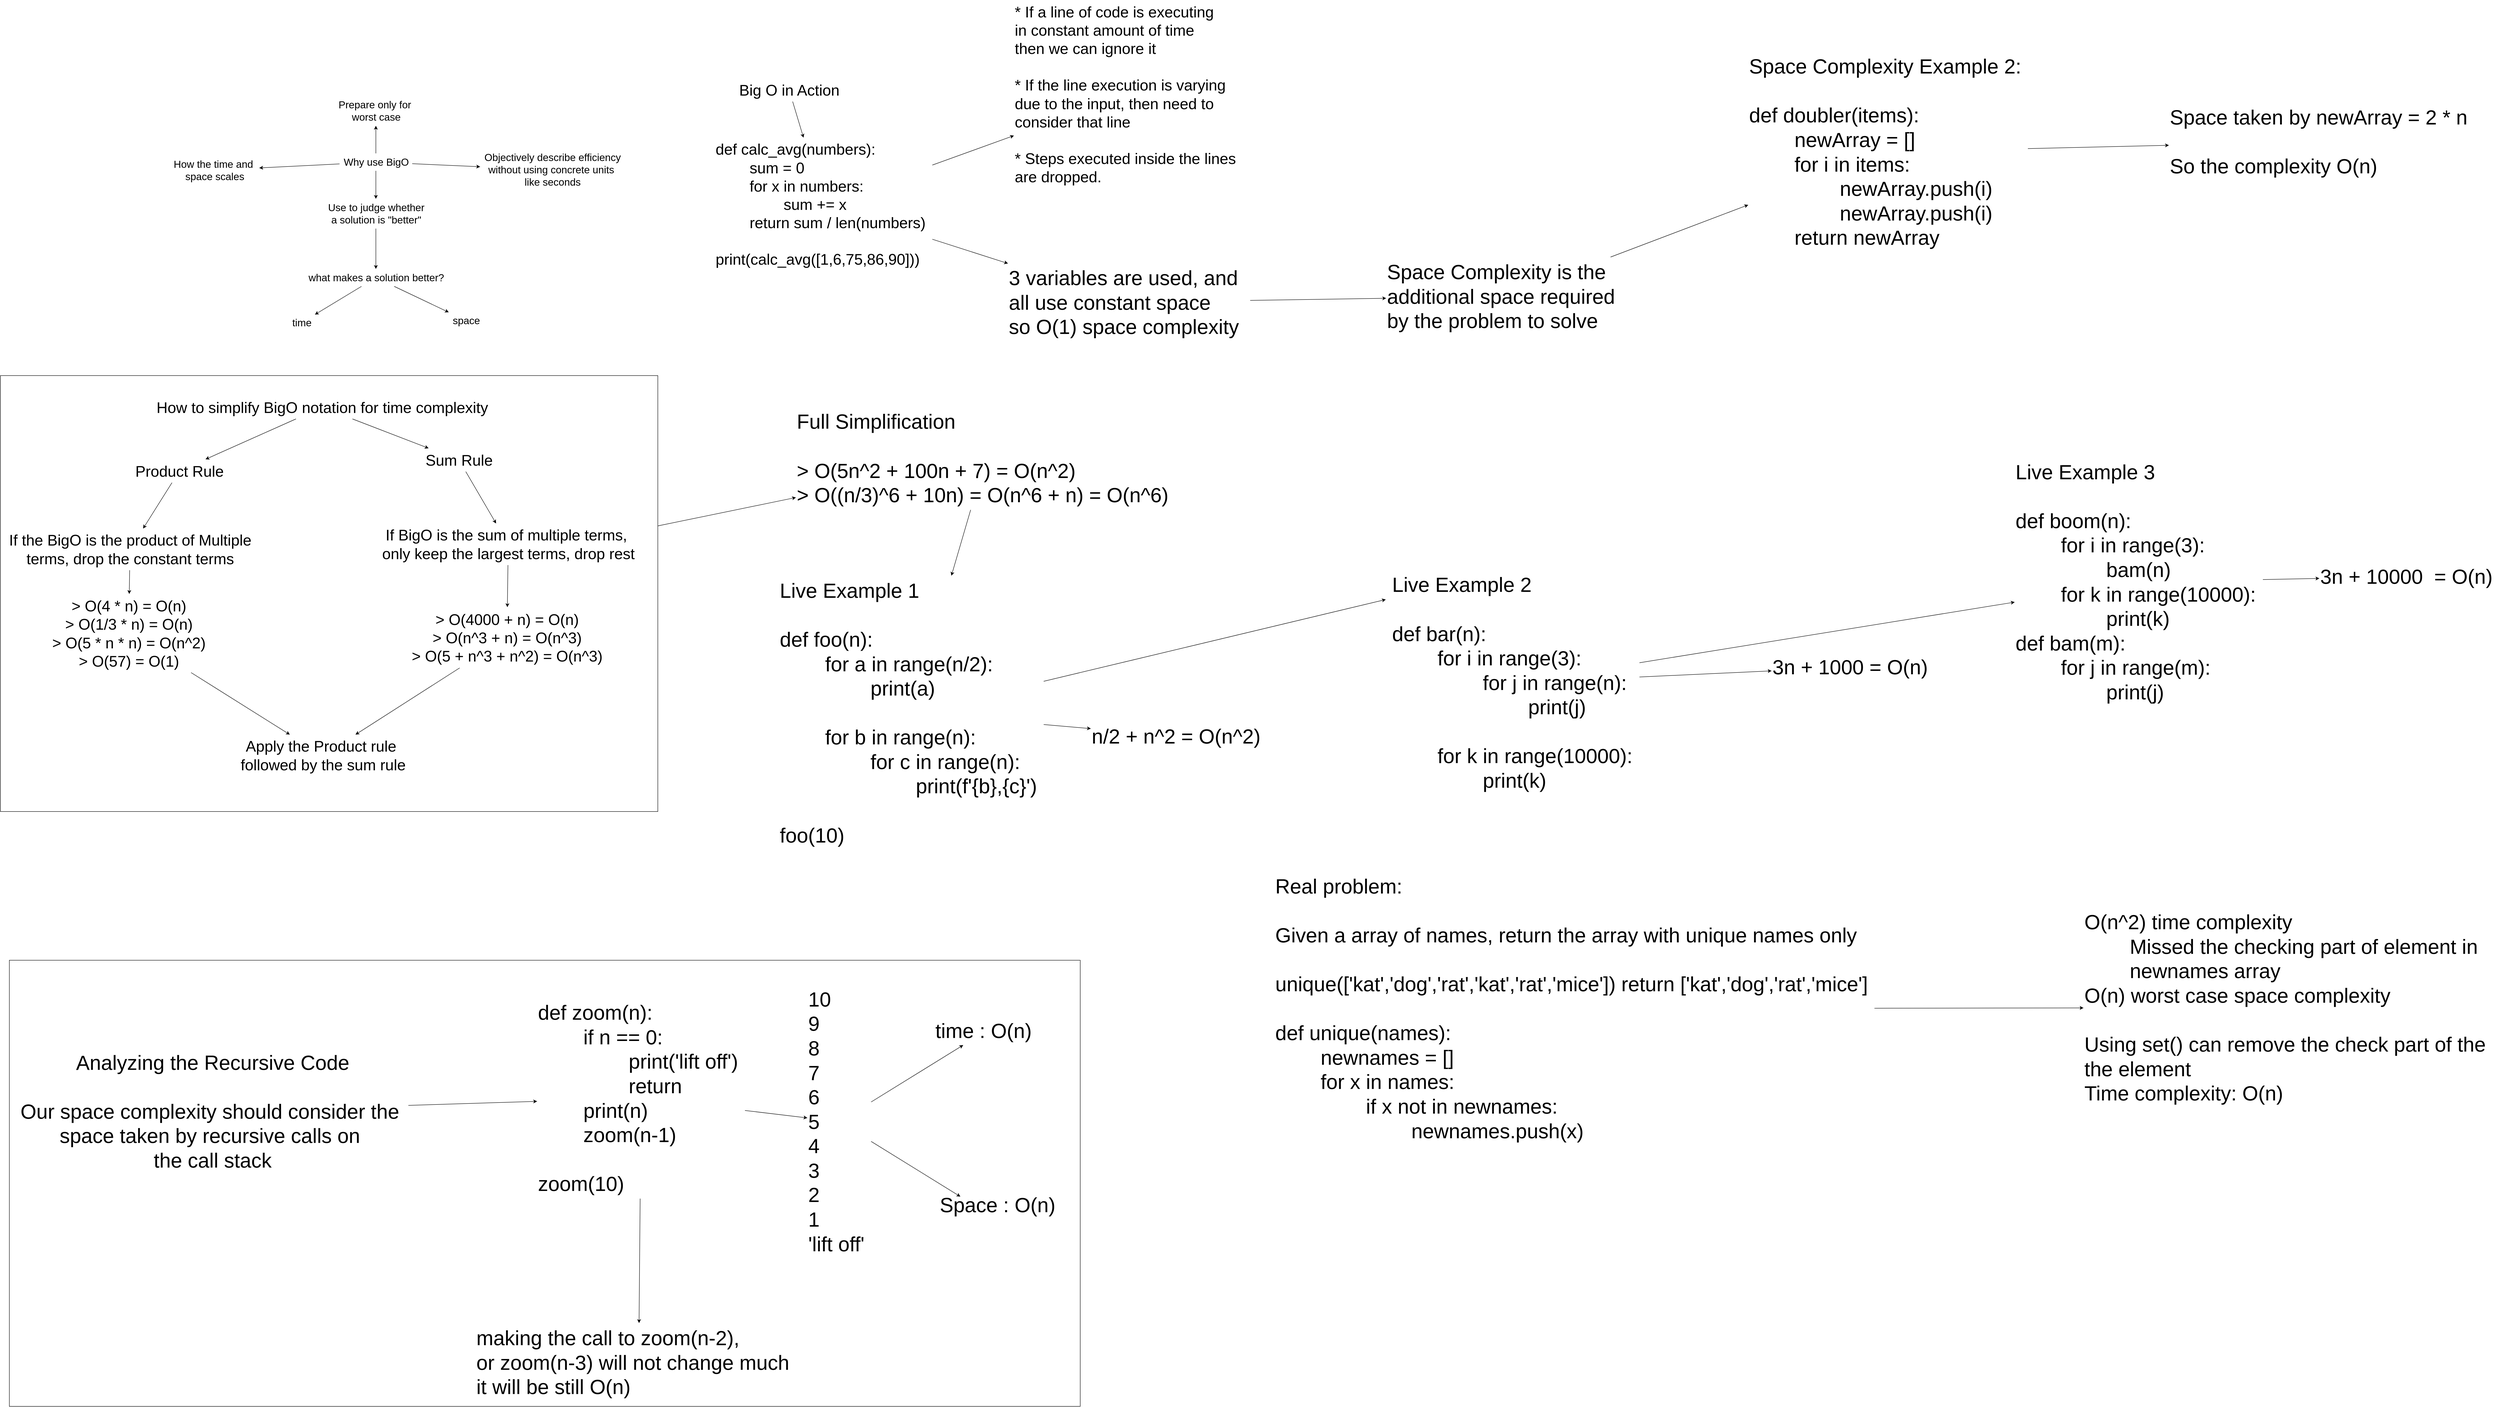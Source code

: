 <mxfile>
    <diagram id="SaTSBinyU1-4ZdLRLlE8" name="Page-1">
        <mxGraphModel dx="7796" dy="3648" grid="0" gridSize="10" guides="1" tooltips="1" connect="1" arrows="1" fold="1" page="0" pageScale="1" pageWidth="827" pageHeight="1169" math="0" shadow="0">
            <root>
                <mxCell id="0"/>
                <mxCell id="1" parent="0"/>
                <mxCell id="75" value="" style="whiteSpace=wrap;html=1;fontSize=48;" vertex="1" parent="1">
                    <mxGeometry x="-790" y="2075" width="2520" height="1050" as="geometry"/>
                </mxCell>
                <mxCell id="43" style="edgeStyle=none;html=1;fontSize=48;" edge="1" parent="1" source="39" target="42">
                    <mxGeometry relative="1" as="geometry"/>
                </mxCell>
                <mxCell id="39" value="" style="whiteSpace=wrap;html=1;fontSize=36;" vertex="1" parent="1">
                    <mxGeometry x="-811" y="699" width="1547" height="1026" as="geometry"/>
                </mxCell>
                <mxCell id="4" value="" style="edgeStyle=none;html=1;fontSize=24;" edge="1" parent="1" source="2" target="3">
                    <mxGeometry relative="1" as="geometry"/>
                </mxCell>
                <mxCell id="12" style="edgeStyle=none;html=1;fontSize=24;" edge="1" parent="1" source="2" target="11">
                    <mxGeometry relative="1" as="geometry"/>
                </mxCell>
                <mxCell id="14" value="" style="edgeStyle=none;html=1;fontSize=24;" edge="1" parent="1" source="2" target="13">
                    <mxGeometry relative="1" as="geometry"/>
                </mxCell>
                <mxCell id="16" value="" style="edgeStyle=none;html=1;fontSize=24;" edge="1" parent="1" source="2" target="15">
                    <mxGeometry relative="1" as="geometry"/>
                </mxCell>
                <mxCell id="2" value="&lt;font style=&quot;font-size: 24px;&quot;&gt;Why use BigO&lt;/font&gt;" style="text;html=1;align=center;verticalAlign=middle;resizable=0;points=[];autosize=1;strokeColor=none;fillColor=none;" vertex="1" parent="1">
                    <mxGeometry x="-13" y="176" width="171" height="41" as="geometry"/>
                </mxCell>
                <mxCell id="6" value="" style="edgeStyle=none;html=1;fontSize=24;" edge="1" parent="1" source="3" target="5">
                    <mxGeometry relative="1" as="geometry"/>
                </mxCell>
                <mxCell id="3" value="Use to judge whether&lt;br&gt;a solution is &quot;better&quot;" style="text;html=1;align=center;verticalAlign=middle;resizable=0;points=[];autosize=1;strokeColor=none;fillColor=none;fontSize=24;" vertex="1" parent="1">
                    <mxGeometry x="-50" y="283" width="245" height="70" as="geometry"/>
                </mxCell>
                <mxCell id="8" value="" style="edgeStyle=none;html=1;fontSize=24;" edge="1" parent="1" source="5" target="7">
                    <mxGeometry relative="1" as="geometry"/>
                </mxCell>
                <mxCell id="10" value="" style="edgeStyle=none;html=1;fontSize=24;" edge="1" parent="1" source="5" target="9">
                    <mxGeometry relative="1" as="geometry"/>
                </mxCell>
                <mxCell id="5" value="what makes a solution better?" style="text;html=1;align=center;verticalAlign=middle;resizable=0;points=[];autosize=1;strokeColor=none;fillColor=none;fontSize=24;" vertex="1" parent="1">
                    <mxGeometry x="-96" y="448" width="337" height="41" as="geometry"/>
                </mxCell>
                <mxCell id="7" value="time" style="text;html=1;align=center;verticalAlign=middle;resizable=0;points=[];autosize=1;strokeColor=none;fillColor=none;fontSize=24;" vertex="1" parent="1">
                    <mxGeometry x="-134" y="554" width="63" height="41" as="geometry"/>
                </mxCell>
                <mxCell id="9" value="space" style="text;html=1;align=center;verticalAlign=middle;resizable=0;points=[];autosize=1;strokeColor=none;fillColor=none;fontSize=24;" vertex="1" parent="1">
                    <mxGeometry x="244" y="549" width="82" height="41" as="geometry"/>
                </mxCell>
                <mxCell id="11" value="Objectively describe efficiency&lt;br&gt;without using concrete units&amp;nbsp;&lt;br&gt;like seconds" style="text;html=1;align=center;verticalAlign=middle;resizable=0;points=[];autosize=1;strokeColor=none;fillColor=none;fontSize=24;" vertex="1" parent="1">
                    <mxGeometry x="318" y="166" width="339" height="98" as="geometry"/>
                </mxCell>
                <mxCell id="13" value="&lt;font style=&quot;font-size: 24px;&quot;&gt;How the time and&amp;nbsp;&lt;br&gt;space scales&lt;br&gt;&lt;/font&gt;" style="text;html=1;align=center;verticalAlign=middle;resizable=0;points=[];autosize=1;strokeColor=none;fillColor=none;fontSize=24;" vertex="1" parent="1">
                    <mxGeometry x="-413" y="180.5" width="211" height="70" as="geometry"/>
                </mxCell>
                <mxCell id="15" value="&lt;font style=&quot;font-size: 24px;&quot;&gt;Prepare only for&amp;nbsp;&lt;br&gt;worst case&lt;br&gt;&lt;/font&gt;" style="text;html=1;align=center;verticalAlign=middle;resizable=0;points=[];autosize=1;strokeColor=none;fillColor=none;fontSize=24;" vertex="1" parent="1">
                    <mxGeometry x="-25" y="41" width="195" height="70" as="geometry"/>
                </mxCell>
                <mxCell id="21" style="edgeStyle=none;html=1;fontSize=36;" edge="1" parent="1" source="17" target="18">
                    <mxGeometry relative="1" as="geometry"/>
                </mxCell>
                <mxCell id="17" value="&lt;font style=&quot;font-size: 36px;&quot;&gt;Big O in Action&lt;/font&gt;" style="text;html=1;align=center;verticalAlign=middle;resizable=0;points=[];autosize=1;strokeColor=none;fillColor=none;fontSize=24;" vertex="1" parent="1">
                    <mxGeometry x="918" y="-1" width="254" height="55" as="geometry"/>
                </mxCell>
                <mxCell id="20" style="edgeStyle=none;html=1;fontSize=36;" edge="1" parent="1" source="18" target="19">
                    <mxGeometry relative="1" as="geometry"/>
                </mxCell>
                <mxCell id="57" value="" style="edgeStyle=none;html=1;fontSize=48;" edge="1" parent="1" source="18" target="56">
                    <mxGeometry relative="1" as="geometry"/>
                </mxCell>
                <mxCell id="18" value="def calc_avg(numbers):&lt;br&gt;&lt;span style=&quot;white-space: pre;&quot;&gt;&#9;&lt;/span&gt;sum = 0&lt;br&gt;&lt;span style=&quot;white-space: pre;&quot;&gt;&#9;&lt;/span&gt;for x in numbers:&lt;br&gt;&lt;span style=&quot;white-space: pre;&quot;&gt;&#9;&lt;/span&gt;&lt;span style=&quot;white-space: pre;&quot;&gt;&#9;&lt;/span&gt;sum += x&lt;br&gt;&lt;span style=&quot;white-space: pre;&quot;&gt;&#9;&lt;/span&gt;return sum / len(numbers)&lt;br&gt;&lt;br&gt;print(calc_avg([1,6,75,86,90]))" style="text;html=1;align=left;verticalAlign=middle;resizable=0;points=[];autosize=1;strokeColor=none;fillColor=none;fontSize=36;" vertex="1" parent="1">
                    <mxGeometry x="870" y="139" width="512" height="314" as="geometry"/>
                </mxCell>
                <mxCell id="19" value="* If a line of code is executing&amp;nbsp;&lt;br&gt;in constant amount of time&amp;nbsp;&lt;br&gt;then we can ignore it&lt;br&gt;&lt;br&gt;* If the line execution is varying&amp;nbsp;&lt;br&gt;due to the input, then need to&amp;nbsp;&lt;br&gt;consider that line&lt;br&gt;&lt;br&gt;* Steps executed inside the lines&lt;br&gt;are dropped." style="text;html=1;align=left;verticalAlign=middle;resizable=0;points=[];autosize=1;strokeColor=none;fillColor=none;fontSize=36;" vertex="1" parent="1">
                    <mxGeometry x="1574" y="-185" width="538" height="444" as="geometry"/>
                </mxCell>
                <mxCell id="25" value="" style="edgeStyle=none;html=1;fontSize=36;" edge="1" parent="1" source="22" target="24">
                    <mxGeometry relative="1" as="geometry"/>
                </mxCell>
                <mxCell id="27" value="" style="edgeStyle=none;html=1;fontSize=36;" edge="1" parent="1" source="22" target="26">
                    <mxGeometry relative="1" as="geometry"/>
                </mxCell>
                <mxCell id="22" value="How to simplify BigO notation for time complexity" style="text;html=1;align=center;verticalAlign=middle;resizable=0;points=[];autosize=1;strokeColor=none;fillColor=none;fontSize=36;" vertex="1" parent="1">
                    <mxGeometry x="-453" y="746" width="798" height="55" as="geometry"/>
                </mxCell>
                <mxCell id="29" style="edgeStyle=none;html=1;fontSize=36;" edge="1" parent="1" source="24" target="28">
                    <mxGeometry relative="1" as="geometry"/>
                </mxCell>
                <mxCell id="24" value="Product Rule" style="text;html=1;align=center;verticalAlign=middle;resizable=0;points=[];autosize=1;strokeColor=none;fillColor=none;fontSize=36;" vertex="1" parent="1">
                    <mxGeometry x="-503" y="896" width="226" height="55" as="geometry"/>
                </mxCell>
                <mxCell id="32" style="edgeStyle=none;html=1;fontSize=36;" edge="1" parent="1" source="26" target="31">
                    <mxGeometry relative="1" as="geometry"/>
                </mxCell>
                <mxCell id="26" value="Sum Rule" style="text;html=1;align=center;verticalAlign=middle;resizable=0;points=[];autosize=1;strokeColor=none;fillColor=none;fontSize=36;" vertex="1" parent="1">
                    <mxGeometry x="180" y="870" width="176" height="55" as="geometry"/>
                </mxCell>
                <mxCell id="33" style="edgeStyle=none;html=1;fontSize=36;" edge="1" parent="1" source="28" target="30">
                    <mxGeometry relative="1" as="geometry"/>
                </mxCell>
                <mxCell id="28" value="If the BigO is the product of Multiple&lt;br&gt;terms, drop the constant terms" style="text;html=1;align=center;verticalAlign=middle;resizable=0;points=[];autosize=1;strokeColor=none;fillColor=none;fontSize=36;" vertex="1" parent="1">
                    <mxGeometry x="-800" y="1059" width="588" height="98" as="geometry"/>
                </mxCell>
                <mxCell id="37" style="edgeStyle=none;html=1;fontSize=36;" edge="1" parent="1" source="30" target="36">
                    <mxGeometry relative="1" as="geometry"/>
                </mxCell>
                <mxCell id="30" value="&amp;gt; O(4 * n) = O(n)&lt;br&gt;&amp;gt; O(1/3 * n) = O(n)&lt;br&gt;&amp;gt; O(5 * n * n) = O(n^2)&lt;br&gt;&amp;gt; O(57) = O(1)" style="text;html=1;align=center;verticalAlign=middle;resizable=0;points=[];autosize=1;strokeColor=none;fillColor=none;fontSize=36;" vertex="1" parent="1">
                    <mxGeometry x="-699" y="1213" width="379" height="185" as="geometry"/>
                </mxCell>
                <mxCell id="35" style="edgeStyle=none;html=1;entryX=0.503;entryY=-0.007;entryDx=0;entryDy=0;entryPerimeter=0;fontSize=36;" edge="1" parent="1" source="31" target="34">
                    <mxGeometry relative="1" as="geometry"/>
                </mxCell>
                <mxCell id="31" value="If BigO is the sum of multiple terms,&amp;nbsp;&lt;br&gt;only keep the largest terms, drop rest" style="text;html=1;align=center;verticalAlign=middle;resizable=0;points=[];autosize=1;strokeColor=none;fillColor=none;fontSize=36;" vertex="1" parent="1">
                    <mxGeometry x="78" y="1047" width="612" height="98" as="geometry"/>
                </mxCell>
                <mxCell id="38" style="edgeStyle=none;html=1;fontSize=36;" edge="1" parent="1" source="34" target="36">
                    <mxGeometry relative="1" as="geometry"/>
                </mxCell>
                <mxCell id="34" value="&amp;gt; O(4000 + n) = O(n)&lt;br&gt;&amp;gt; O(n^3 + n) = O(n^3)&lt;br&gt;&amp;gt; O(5 + n^3 + n^2) = O(n^3)&lt;br&gt;" style="text;html=1;align=center;verticalAlign=middle;resizable=0;points=[];autosize=1;strokeColor=none;fillColor=none;fontSize=36;" vertex="1" parent="1">
                    <mxGeometry x="147" y="1245" width="467" height="142" as="geometry"/>
                </mxCell>
                <mxCell id="36" value="Apply the Product rule&amp;nbsp;&lt;br&gt;followed by the sum rule" style="text;html=1;align=center;verticalAlign=middle;resizable=0;points=[];autosize=1;strokeColor=none;fillColor=none;fontSize=36;" vertex="1" parent="1">
                    <mxGeometry x="-255" y="1544" width="406" height="98" as="geometry"/>
                </mxCell>
                <mxCell id="45" value="" style="edgeStyle=none;html=1;fontSize=48;" edge="1" parent="1" source="42" target="44">
                    <mxGeometry relative="1" as="geometry"/>
                </mxCell>
                <mxCell id="42" value="&lt;font style=&quot;font-size: 48px;&quot;&gt;Full Simplification&lt;br&gt;&lt;br&gt;&amp;gt; O(5n^2 + 100n + 7) = O(n^2)&lt;br&gt;&amp;gt; O((n/3)^6 + 10n) = O(n^6 + n) = O(n^6)&lt;/font&gt;" style="text;html=1;align=left;verticalAlign=middle;resizable=0;points=[];autosize=1;strokeColor=none;fillColor=none;fontSize=36;" vertex="1" parent="1">
                    <mxGeometry x="1061" y="773" width="893" height="242" as="geometry"/>
                </mxCell>
                <mxCell id="47" value="" style="edgeStyle=none;html=1;fontSize=48;" edge="1" parent="1" source="44" target="46">
                    <mxGeometry relative="1" as="geometry"/>
                </mxCell>
                <mxCell id="49" style="edgeStyle=none;html=1;fontSize=48;" edge="1" parent="1" source="44">
                    <mxGeometry relative="1" as="geometry">
                        <mxPoint x="2449" y="1226" as="targetPoint"/>
                    </mxGeometry>
                </mxCell>
                <mxCell id="44" value="&lt;font style=&quot;font-size: 48px;&quot;&gt;Live Example 1&lt;br&gt;&lt;br&gt;def foo(n):&lt;br&gt;&lt;span style=&quot;white-space: pre;&quot;&gt;&#9;&lt;/span&gt;for a in range(n/2):&lt;br&gt;&lt;span style=&quot;white-space: pre;&quot;&gt;&#9;&lt;/span&gt;&lt;span style=&quot;white-space: pre;&quot;&gt;&#9;&lt;/span&gt;print(a)&lt;br&gt;&lt;span style=&quot;white-space: pre;&quot;&gt;&#9;&lt;/span&gt;&lt;br&gt;&lt;span style=&quot;white-space: pre;&quot;&gt;&#9;&lt;/span&gt;for b in range(n):&lt;br&gt;&lt;span style=&quot;white-space: pre;&quot;&gt;&#9;&lt;/span&gt;&lt;span style=&quot;white-space: pre;&quot;&gt;&#9;&lt;/span&gt;for c in range(n):&lt;br&gt;&lt;span style=&quot;white-space: pre;&quot;&gt;&#9;&lt;/span&gt;&lt;span style=&quot;white-space: pre;&quot;&gt;&#9;&lt;/span&gt;&lt;span style=&quot;white-space: pre;&quot;&gt;&#9;&lt;/span&gt;print(f'{b},{c}')&lt;br&gt;&lt;br&gt;foo(10)&lt;br&gt;&lt;/font&gt;" style="text;html=1;align=left;verticalAlign=middle;resizable=0;points=[];autosize=1;strokeColor=none;fillColor=none;fontSize=48;" vertex="1" parent="1">
                    <mxGeometry x="1021" y="1170" width="623" height="646" as="geometry"/>
                </mxCell>
                <mxCell id="46" value="&lt;font style=&quot;font-size: 48px;&quot;&gt;n/2 + n^2 = O(n^2)&lt;br&gt;&lt;/font&gt;" style="text;html=1;align=left;verticalAlign=middle;resizable=0;points=[];autosize=1;strokeColor=none;fillColor=none;fontSize=48;" vertex="1" parent="1">
                    <mxGeometry x="1755" y="1513" width="415" height="70" as="geometry"/>
                </mxCell>
                <mxCell id="51" style="edgeStyle=none;html=1;fontSize=48;" edge="1" parent="1" source="48" target="50">
                    <mxGeometry relative="1" as="geometry"/>
                </mxCell>
                <mxCell id="53" value="" style="edgeStyle=none;html=1;fontSize=48;" edge="1" parent="1" source="48" target="52">
                    <mxGeometry relative="1" as="geometry"/>
                </mxCell>
                <mxCell id="48" value="Live Example 2&lt;br&gt;&lt;br&gt;def bar(n):&lt;br&gt;&lt;span style=&quot;white-space: pre;&quot;&gt;&#9;&lt;/span&gt;for i in range(3):&lt;br&gt;&lt;span style=&quot;white-space: pre;&quot;&gt;&#9;&lt;/span&gt;&lt;span style=&quot;white-space: pre;&quot;&gt;&#9;&lt;/span&gt;for j in range(n):&lt;br&gt;&lt;span style=&quot;white-space: pre;&quot;&gt;&#9;&lt;/span&gt;&lt;span style=&quot;white-space: pre;&quot;&gt;&#9;&lt;/span&gt;&lt;span style=&quot;white-space: pre;&quot;&gt;&#9;&lt;/span&gt;print(j)&lt;br&gt;&lt;span style=&quot;white-space: pre;&quot;&gt;&#9;&lt;/span&gt;&lt;br&gt;&lt;span style=&quot;white-space: pre;&quot;&gt;&#9;&lt;/span&gt;for k in range(10000):&lt;br&gt;&lt;span style=&quot;white-space: pre;&quot;&gt;&#9;&lt;/span&gt;&lt;span style=&quot;white-space: pre;&quot;&gt;&#9;&lt;/span&gt;print(k)" style="text;html=1;align=left;verticalAlign=middle;resizable=0;points=[];autosize=1;strokeColor=none;fillColor=none;fontSize=48;" vertex="1" parent="1">
                    <mxGeometry x="2462" y="1157" width="584" height="530" as="geometry"/>
                </mxCell>
                <mxCell id="50" value="3n + 1000 = O(n)" style="text;html=1;align=left;verticalAlign=middle;resizable=0;points=[];autosize=1;strokeColor=none;fillColor=none;fontSize=48;" vertex="1" parent="1">
                    <mxGeometry x="3357" y="1350" width="384" height="70" as="geometry"/>
                </mxCell>
                <mxCell id="55" value="" style="edgeStyle=none;html=1;fontSize=48;" edge="1" parent="1" source="52" target="54">
                    <mxGeometry relative="1" as="geometry"/>
                </mxCell>
                <mxCell id="52" value="Live Example 3&lt;br&gt;&lt;br&gt;def boom(n):&lt;br&gt;&lt;span style=&quot;white-space: pre;&quot;&gt;&#9;&lt;/span&gt;for i in range(3):&lt;br&gt;&lt;span style=&quot;white-space: pre;&quot;&gt;&#9;&lt;/span&gt;&lt;span style=&quot;white-space: pre;&quot;&gt;&#9;&lt;/span&gt;bam(n)&lt;br&gt;&lt;span style=&quot;white-space: pre;&quot;&gt;&#9;&lt;/span&gt;for k in range(10000):&lt;br&gt;&lt;span style=&quot;white-space: pre;&quot;&gt;&#9;&lt;/span&gt;&lt;span style=&quot;white-space: pre;&quot;&gt;&#9;&lt;/span&gt;print(k)&lt;br&gt;def bam(m):&lt;br&gt;&lt;span style=&quot;white-space: pre;&quot;&gt;&#9;&lt;/span&gt;for j in range(m):&lt;br&gt;&lt;span style=&quot;white-space: pre;&quot;&gt;&#9;&lt;/span&gt;&lt;span style=&quot;white-space: pre;&quot;&gt;&#9;&lt;/span&gt;print(j)" style="text;html=1;align=left;verticalAlign=middle;resizable=0;points=[];autosize=1;strokeColor=none;fillColor=none;fontSize=48;" vertex="1" parent="1">
                    <mxGeometry x="3929" y="891" width="584" height="588" as="geometry"/>
                </mxCell>
                <mxCell id="54" value="3n + 10000&amp;nbsp; = O(n)" style="text;html=1;align=left;verticalAlign=middle;resizable=0;points=[];autosize=1;strokeColor=none;fillColor=none;fontSize=48;" vertex="1" parent="1">
                    <mxGeometry x="4646" y="1137" width="424" height="70" as="geometry"/>
                </mxCell>
                <mxCell id="59" value="" style="edgeStyle=none;html=1;fontSize=48;" edge="1" parent="1" source="56" target="58">
                    <mxGeometry relative="1" as="geometry"/>
                </mxCell>
                <mxCell id="56" value="3 variables are used, and&amp;nbsp;&lt;br&gt;all use constant space&lt;br&gt;so O(1) space complexity" style="text;html=1;align=left;verticalAlign=middle;resizable=0;points=[];autosize=1;strokeColor=none;fillColor=none;fontSize=48;" vertex="1" parent="1">
                    <mxGeometry x="1560" y="434" width="570" height="185" as="geometry"/>
                </mxCell>
                <mxCell id="61" style="edgeStyle=none;html=1;fontSize=48;" edge="1" parent="1" source="58" target="60">
                    <mxGeometry relative="1" as="geometry"/>
                </mxCell>
                <mxCell id="58" value="Space Complexity is the&amp;nbsp;&lt;br&gt;additional space required&amp;nbsp;&lt;br&gt;by the problem to solve" style="text;html=1;align=left;verticalAlign=middle;resizable=0;points=[];autosize=1;strokeColor=none;fillColor=none;fontSize=48;" vertex="1" parent="1">
                    <mxGeometry x="2450" y="420" width="568" height="185" as="geometry"/>
                </mxCell>
                <mxCell id="63" style="edgeStyle=none;html=1;fontSize=48;" edge="1" parent="1" source="60" target="62">
                    <mxGeometry relative="1" as="geometry"/>
                </mxCell>
                <mxCell id="60" value="Space Complexity Example 2:&lt;br&gt;&lt;br&gt;def doubler(items):&lt;br&gt;&lt;span style=&quot;white-space: pre;&quot;&gt;&#9;&lt;/span&gt;newArray = []&lt;br&gt;&lt;span style=&quot;white-space: pre;&quot;&gt;&#9;&lt;/span&gt;for i in items:&lt;br&gt;&lt;span style=&quot;white-space: pre;&quot;&gt;&#9;&lt;/span&gt;&lt;span style=&quot;white-space: pre;&quot;&gt;&#9;&lt;/span&gt;newArray.push(i)&lt;br&gt;&lt;span style=&quot;white-space: pre;&quot;&gt;&#9;&lt;/span&gt;&lt;span style=&quot;white-space: pre;&quot;&gt;&#9;&lt;/span&gt;newArray.push(i)&lt;br&gt;&lt;span style=&quot;white-space: pre;&quot;&gt;&#9;&lt;/span&gt;return newArray" style="text;html=1;align=left;verticalAlign=middle;resizable=0;points=[];autosize=1;strokeColor=none;fillColor=none;fontSize=48;" vertex="1" parent="1">
                    <mxGeometry x="3302" y="-64" width="658" height="473" as="geometry"/>
                </mxCell>
                <mxCell id="62" value="Space taken by newArray = 2 * n&lt;br&gt;&lt;br&gt;So the complexity O(n)&amp;nbsp;" style="text;html=1;align=left;verticalAlign=middle;resizable=0;points=[];autosize=1;strokeColor=none;fillColor=none;fontSize=48;" vertex="1" parent="1">
                    <mxGeometry x="4292" y="56" width="718" height="185" as="geometry"/>
                </mxCell>
                <mxCell id="66" style="edgeStyle=none;html=1;fontSize=48;" edge="1" parent="1" source="64" target="65">
                    <mxGeometry relative="1" as="geometry"/>
                </mxCell>
                <mxCell id="64" value="&lt;font style=&quot;font-size: 48px;&quot;&gt;Analyzing the Recursive Code&lt;br&gt;&lt;br&gt;Our space complexity should consider the&amp;nbsp;&lt;br&gt;space taken by recursive calls on&amp;nbsp;&lt;br&gt;the call stack&lt;/font&gt;" style="text;html=1;align=center;verticalAlign=middle;resizable=0;points=[];autosize=1;strokeColor=none;fillColor=none;fontSize=48;" vertex="1" parent="1">
                    <mxGeometry x="-773" y="2281" width="922" height="300" as="geometry"/>
                </mxCell>
                <mxCell id="68" value="" style="edgeStyle=none;html=1;fontSize=48;" edge="1" parent="1" source="65" target="67">
                    <mxGeometry relative="1" as="geometry"/>
                </mxCell>
                <mxCell id="74" style="edgeStyle=none;html=1;fontSize=48;" edge="1" parent="1" source="65" target="73">
                    <mxGeometry relative="1" as="geometry"/>
                </mxCell>
                <mxCell id="65" value="def zoom(n):&lt;br&gt;&lt;span style=&quot;white-space: pre;&quot;&gt;&#9;&lt;/span&gt;if n == 0:&lt;br&gt;&lt;span style=&quot;white-space: pre;&quot;&gt;&#9;&lt;/span&gt;&lt;span style=&quot;white-space: pre;&quot;&gt;&#9;&lt;/span&gt;print('lift off')&lt;br&gt;&lt;span style=&quot;white-space: pre;&quot;&gt;&#9;&lt;/span&gt;&lt;span style=&quot;white-space: pre;&quot;&gt;&#9;&lt;/span&gt;return&lt;br&gt;&lt;span style=&quot;white-space: pre;&quot;&gt;&#9;&lt;/span&gt;print(n)&lt;br&gt;&lt;span style=&quot;white-space: pre;&quot;&gt;&#9;&lt;/span&gt;zoom(n-1)&lt;br&gt;&lt;br&gt;zoom(10)" style="text;html=1;align=left;verticalAlign=middle;resizable=0;points=[];autosize=1;strokeColor=none;fillColor=none;fontSize=48;" vertex="1" parent="1">
                    <mxGeometry x="452" y="2163" width="489" height="473" as="geometry"/>
                </mxCell>
                <mxCell id="69" style="edgeStyle=none;html=1;fontSize=48;" edge="1" parent="1" source="67">
                    <mxGeometry relative="1" as="geometry">
                        <mxPoint x="1454.667" y="2274.667" as="targetPoint"/>
                    </mxGeometry>
                </mxCell>
                <mxCell id="71" style="edgeStyle=none;html=1;fontSize=48;" edge="1" parent="1" source="67">
                    <mxGeometry relative="1" as="geometry">
                        <mxPoint x="1448" y="2631.333" as="targetPoint"/>
                    </mxGeometry>
                </mxCell>
                <mxCell id="67" value="10&lt;br&gt;9&lt;br&gt;8&lt;br&gt;7&lt;br&gt;6&lt;br&gt;5&lt;br&gt;4&lt;br&gt;3&lt;br&gt;2&lt;br&gt;1&lt;br&gt;'lift off'" style="text;html=1;align=left;verticalAlign=middle;resizable=0;points=[];autosize=1;strokeColor=none;fillColor=none;fontSize=48;" vertex="1" parent="1">
                    <mxGeometry x="1088" y="2132" width="150" height="646" as="geometry"/>
                </mxCell>
                <mxCell id="70" value="time : O(n)" style="text;html=1;align=center;verticalAlign=middle;resizable=0;points=[];autosize=1;strokeColor=none;fillColor=none;fontSize=48;" vertex="1" parent="1">
                    <mxGeometry x="1379" y="2206" width="245" height="70" as="geometry"/>
                </mxCell>
                <mxCell id="72" value="Space : O(n)" style="text;html=1;align=center;verticalAlign=middle;resizable=0;points=[];autosize=1;strokeColor=none;fillColor=none;fontSize=48;" vertex="1" parent="1">
                    <mxGeometry x="1390" y="2616" width="290" height="70" as="geometry"/>
                </mxCell>
                <mxCell id="73" value="making the call to zoom(n-2),&amp;nbsp;&lt;br&gt;or zoom(n-3) will not change much&amp;nbsp;&lt;br&gt;it will be still O(n)" style="text;html=1;align=left;verticalAlign=middle;resizable=0;points=[];autosize=1;strokeColor=none;fillColor=none;fontSize=48;" vertex="1" parent="1">
                    <mxGeometry x="307" y="2929" width="768" height="185" as="geometry"/>
                </mxCell>
                <mxCell id="78" value="" style="edgeStyle=none;html=1;fontSize=48;" edge="1" parent="1" source="76" target="77">
                    <mxGeometry relative="1" as="geometry"/>
                </mxCell>
                <mxCell id="76" value="Real problem:&lt;br&gt;&lt;br&gt;Given a array of names, return the array with unique names only&amp;nbsp;&lt;br&gt;&lt;br&gt;unique(['kat','dog','rat','kat','rat','mice']) return ['kat','dog','rat','mice']&lt;br&gt;&lt;br&gt;def unique(names):&lt;br&gt;&lt;span style=&quot;white-space: pre;&quot;&gt;&#9;&lt;/span&gt;newnames = []&lt;br&gt;&lt;span style=&quot;white-space: pre;&quot;&gt;&#9;&lt;/span&gt;for x in names:&lt;br&gt;&lt;span style=&quot;white-space: pre;&quot;&gt;&#9;&lt;span style=&quot;white-space: pre;&quot;&gt;&#9;&lt;/span&gt;i&lt;/span&gt;f x not in newnames:&lt;br&gt;&lt;span style=&quot;white-space: pre;&quot;&gt;&#9;&lt;/span&gt;&lt;span style=&quot;white-space: pre;&quot;&gt;&#9;&lt;/span&gt;&lt;span style=&quot;white-space: pre;&quot;&gt;&#9;&lt;/span&gt;newnames.push(x)" style="text;html=1;align=left;verticalAlign=middle;resizable=0;points=[];autosize=1;strokeColor=none;fillColor=none;fontSize=48;" vertex="1" parent="1">
                    <mxGeometry x="2187" y="1866" width="1412" height="646" as="geometry"/>
                </mxCell>
                <mxCell id="77" value="O(n^2) time complexity&lt;br&gt;&lt;span style=&quot;white-space: pre;&quot;&gt;&#9;&lt;/span&gt;Missed the checking part of element in&amp;nbsp;&lt;br&gt;&lt;span style=&quot;white-space: pre;&quot;&gt;&#9;&lt;/span&gt;newnames array&lt;br&gt;O(n) worst case space complexity&lt;br&gt;&lt;br&gt;Using set() can remove the check part of the&amp;nbsp;&lt;br&gt;the element&lt;br&gt;Time complexity: O(n)" style="text;html=1;align=left;verticalAlign=middle;resizable=0;points=[];autosize=1;strokeColor=none;fillColor=none;fontSize=48;" vertex="1" parent="1">
                    <mxGeometry x="4091" y="1950" width="976" height="473" as="geometry"/>
                </mxCell>
            </root>
        </mxGraphModel>
    </diagram>
</mxfile>